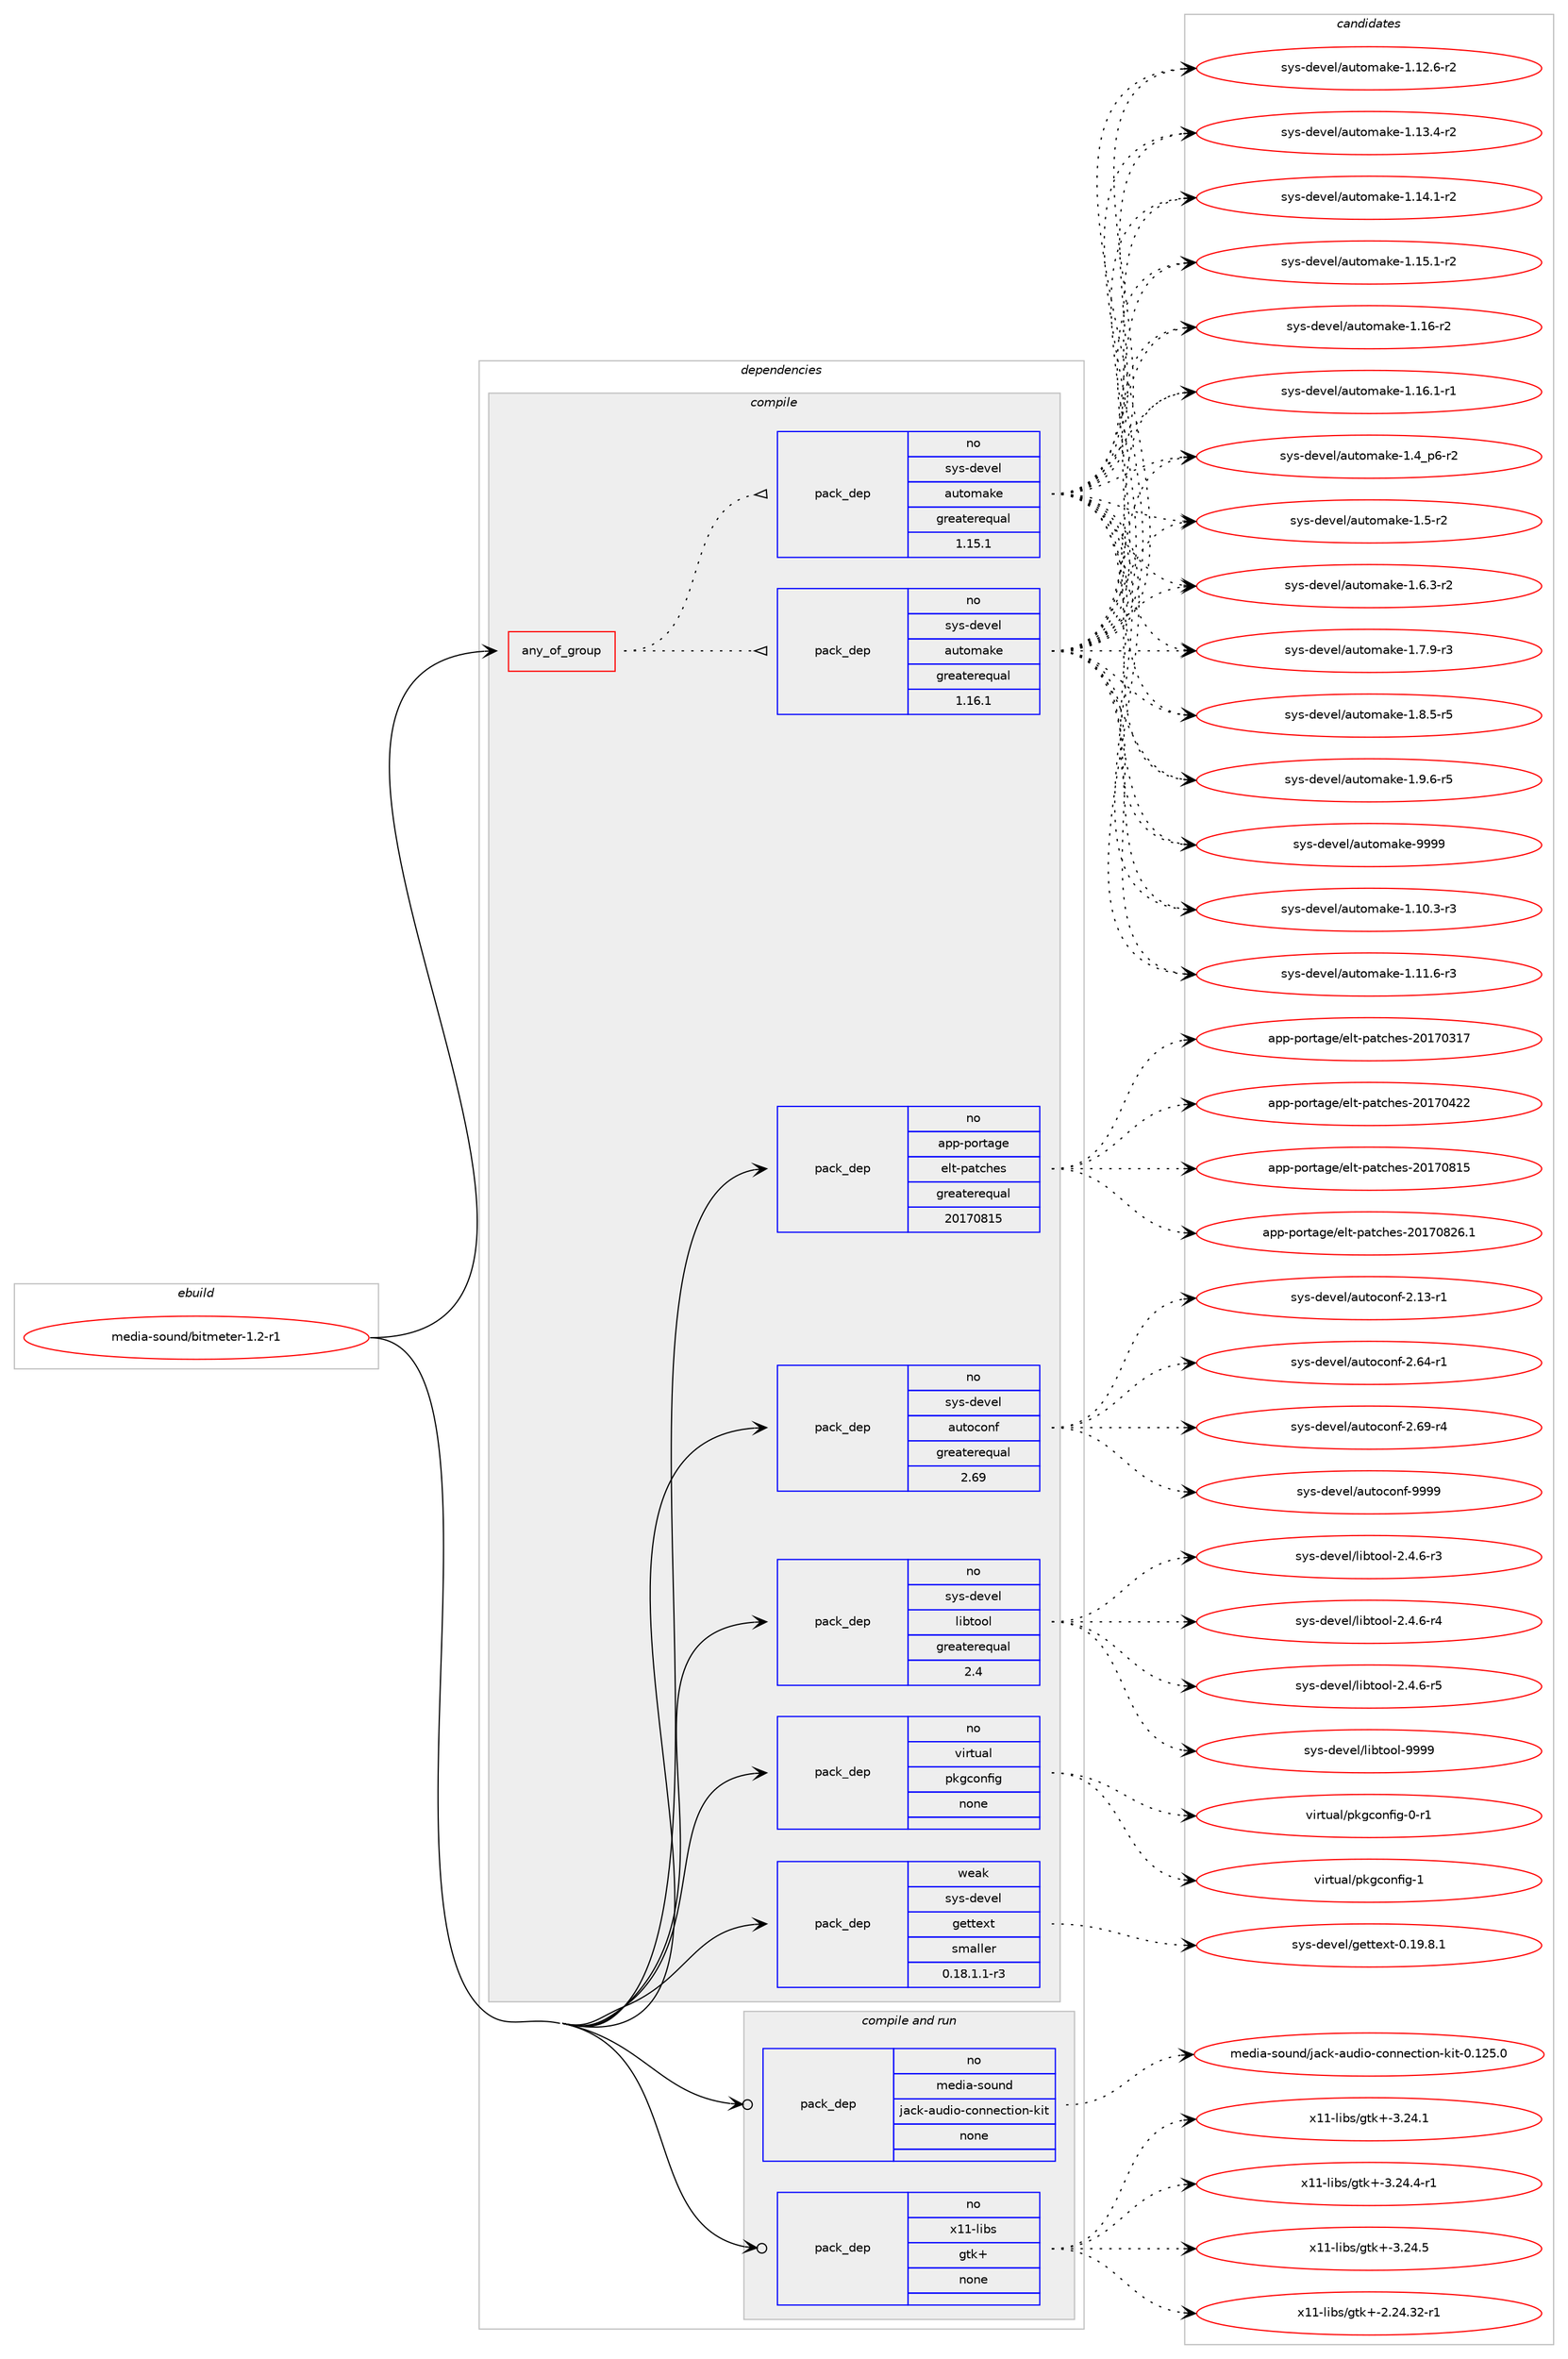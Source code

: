 digraph prolog {

# *************
# Graph options
# *************

newrank=true;
concentrate=true;
compound=true;
graph [rankdir=LR,fontname=Helvetica,fontsize=10,ranksep=1.5];#, ranksep=2.5, nodesep=0.2];
edge  [arrowhead=vee];
node  [fontname=Helvetica,fontsize=10];

# **********
# The ebuild
# **********

subgraph cluster_leftcol {
color=gray;
rank=same;
label=<<i>ebuild</i>>;
id [label="media-sound/bitmeter-1.2-r1", color=red, width=4, href="../media-sound/bitmeter-1.2-r1.svg"];
}

# ****************
# The dependencies
# ****************

subgraph cluster_midcol {
color=gray;
label=<<i>dependencies</i>>;
subgraph cluster_compile {
fillcolor="#eeeeee";
style=filled;
label=<<i>compile</i>>;
subgraph any25438 {
dependency1624812 [label=<<TABLE BORDER="0" CELLBORDER="1" CELLSPACING="0" CELLPADDING="4"><TR><TD CELLPADDING="10">any_of_group</TD></TR></TABLE>>, shape=none, color=red];subgraph pack1161715 {
dependency1624813 [label=<<TABLE BORDER="0" CELLBORDER="1" CELLSPACING="0" CELLPADDING="4" WIDTH="220"><TR><TD ROWSPAN="6" CELLPADDING="30">pack_dep</TD></TR><TR><TD WIDTH="110">no</TD></TR><TR><TD>sys-devel</TD></TR><TR><TD>automake</TD></TR><TR><TD>greaterequal</TD></TR><TR><TD>1.16.1</TD></TR></TABLE>>, shape=none, color=blue];
}
dependency1624812:e -> dependency1624813:w [weight=20,style="dotted",arrowhead="oinv"];
subgraph pack1161716 {
dependency1624814 [label=<<TABLE BORDER="0" CELLBORDER="1" CELLSPACING="0" CELLPADDING="4" WIDTH="220"><TR><TD ROWSPAN="6" CELLPADDING="30">pack_dep</TD></TR><TR><TD WIDTH="110">no</TD></TR><TR><TD>sys-devel</TD></TR><TR><TD>automake</TD></TR><TR><TD>greaterequal</TD></TR><TR><TD>1.15.1</TD></TR></TABLE>>, shape=none, color=blue];
}
dependency1624812:e -> dependency1624814:w [weight=20,style="dotted",arrowhead="oinv"];
}
id:e -> dependency1624812:w [weight=20,style="solid",arrowhead="vee"];
subgraph pack1161717 {
dependency1624815 [label=<<TABLE BORDER="0" CELLBORDER="1" CELLSPACING="0" CELLPADDING="4" WIDTH="220"><TR><TD ROWSPAN="6" CELLPADDING="30">pack_dep</TD></TR><TR><TD WIDTH="110">no</TD></TR><TR><TD>app-portage</TD></TR><TR><TD>elt-patches</TD></TR><TR><TD>greaterequal</TD></TR><TR><TD>20170815</TD></TR></TABLE>>, shape=none, color=blue];
}
id:e -> dependency1624815:w [weight=20,style="solid",arrowhead="vee"];
subgraph pack1161718 {
dependency1624816 [label=<<TABLE BORDER="0" CELLBORDER="1" CELLSPACING="0" CELLPADDING="4" WIDTH="220"><TR><TD ROWSPAN="6" CELLPADDING="30">pack_dep</TD></TR><TR><TD WIDTH="110">no</TD></TR><TR><TD>sys-devel</TD></TR><TR><TD>autoconf</TD></TR><TR><TD>greaterequal</TD></TR><TR><TD>2.69</TD></TR></TABLE>>, shape=none, color=blue];
}
id:e -> dependency1624816:w [weight=20,style="solid",arrowhead="vee"];
subgraph pack1161719 {
dependency1624817 [label=<<TABLE BORDER="0" CELLBORDER="1" CELLSPACING="0" CELLPADDING="4" WIDTH="220"><TR><TD ROWSPAN="6" CELLPADDING="30">pack_dep</TD></TR><TR><TD WIDTH="110">no</TD></TR><TR><TD>sys-devel</TD></TR><TR><TD>libtool</TD></TR><TR><TD>greaterequal</TD></TR><TR><TD>2.4</TD></TR></TABLE>>, shape=none, color=blue];
}
id:e -> dependency1624817:w [weight=20,style="solid",arrowhead="vee"];
subgraph pack1161720 {
dependency1624818 [label=<<TABLE BORDER="0" CELLBORDER="1" CELLSPACING="0" CELLPADDING="4" WIDTH="220"><TR><TD ROWSPAN="6" CELLPADDING="30">pack_dep</TD></TR><TR><TD WIDTH="110">no</TD></TR><TR><TD>virtual</TD></TR><TR><TD>pkgconfig</TD></TR><TR><TD>none</TD></TR><TR><TD></TD></TR></TABLE>>, shape=none, color=blue];
}
id:e -> dependency1624818:w [weight=20,style="solid",arrowhead="vee"];
subgraph pack1161721 {
dependency1624819 [label=<<TABLE BORDER="0" CELLBORDER="1" CELLSPACING="0" CELLPADDING="4" WIDTH="220"><TR><TD ROWSPAN="6" CELLPADDING="30">pack_dep</TD></TR><TR><TD WIDTH="110">weak</TD></TR><TR><TD>sys-devel</TD></TR><TR><TD>gettext</TD></TR><TR><TD>smaller</TD></TR><TR><TD>0.18.1.1-r3</TD></TR></TABLE>>, shape=none, color=blue];
}
id:e -> dependency1624819:w [weight=20,style="solid",arrowhead="vee"];
}
subgraph cluster_compileandrun {
fillcolor="#eeeeee";
style=filled;
label=<<i>compile and run</i>>;
subgraph pack1161722 {
dependency1624820 [label=<<TABLE BORDER="0" CELLBORDER="1" CELLSPACING="0" CELLPADDING="4" WIDTH="220"><TR><TD ROWSPAN="6" CELLPADDING="30">pack_dep</TD></TR><TR><TD WIDTH="110">no</TD></TR><TR><TD>media-sound</TD></TR><TR><TD>jack-audio-connection-kit</TD></TR><TR><TD>none</TD></TR><TR><TD></TD></TR></TABLE>>, shape=none, color=blue];
}
id:e -> dependency1624820:w [weight=20,style="solid",arrowhead="odotvee"];
subgraph pack1161723 {
dependency1624821 [label=<<TABLE BORDER="0" CELLBORDER="1" CELLSPACING="0" CELLPADDING="4" WIDTH="220"><TR><TD ROWSPAN="6" CELLPADDING="30">pack_dep</TD></TR><TR><TD WIDTH="110">no</TD></TR><TR><TD>x11-libs</TD></TR><TR><TD>gtk+</TD></TR><TR><TD>none</TD></TR><TR><TD></TD></TR></TABLE>>, shape=none, color=blue];
}
id:e -> dependency1624821:w [weight=20,style="solid",arrowhead="odotvee"];
}
subgraph cluster_run {
fillcolor="#eeeeee";
style=filled;
label=<<i>run</i>>;
}
}

# **************
# The candidates
# **************

subgraph cluster_choices {
rank=same;
color=gray;
label=<<i>candidates</i>>;

subgraph choice1161715 {
color=black;
nodesep=1;
choice11512111545100101118101108479711711611110997107101454946494846514511451 [label="sys-devel/automake-1.10.3-r3", color=red, width=4,href="../sys-devel/automake-1.10.3-r3.svg"];
choice11512111545100101118101108479711711611110997107101454946494946544511451 [label="sys-devel/automake-1.11.6-r3", color=red, width=4,href="../sys-devel/automake-1.11.6-r3.svg"];
choice11512111545100101118101108479711711611110997107101454946495046544511450 [label="sys-devel/automake-1.12.6-r2", color=red, width=4,href="../sys-devel/automake-1.12.6-r2.svg"];
choice11512111545100101118101108479711711611110997107101454946495146524511450 [label="sys-devel/automake-1.13.4-r2", color=red, width=4,href="../sys-devel/automake-1.13.4-r2.svg"];
choice11512111545100101118101108479711711611110997107101454946495246494511450 [label="sys-devel/automake-1.14.1-r2", color=red, width=4,href="../sys-devel/automake-1.14.1-r2.svg"];
choice11512111545100101118101108479711711611110997107101454946495346494511450 [label="sys-devel/automake-1.15.1-r2", color=red, width=4,href="../sys-devel/automake-1.15.1-r2.svg"];
choice1151211154510010111810110847971171161111099710710145494649544511450 [label="sys-devel/automake-1.16-r2", color=red, width=4,href="../sys-devel/automake-1.16-r2.svg"];
choice11512111545100101118101108479711711611110997107101454946495446494511449 [label="sys-devel/automake-1.16.1-r1", color=red, width=4,href="../sys-devel/automake-1.16.1-r1.svg"];
choice115121115451001011181011084797117116111109971071014549465295112544511450 [label="sys-devel/automake-1.4_p6-r2", color=red, width=4,href="../sys-devel/automake-1.4_p6-r2.svg"];
choice11512111545100101118101108479711711611110997107101454946534511450 [label="sys-devel/automake-1.5-r2", color=red, width=4,href="../sys-devel/automake-1.5-r2.svg"];
choice115121115451001011181011084797117116111109971071014549465446514511450 [label="sys-devel/automake-1.6.3-r2", color=red, width=4,href="../sys-devel/automake-1.6.3-r2.svg"];
choice115121115451001011181011084797117116111109971071014549465546574511451 [label="sys-devel/automake-1.7.9-r3", color=red, width=4,href="../sys-devel/automake-1.7.9-r3.svg"];
choice115121115451001011181011084797117116111109971071014549465646534511453 [label="sys-devel/automake-1.8.5-r5", color=red, width=4,href="../sys-devel/automake-1.8.5-r5.svg"];
choice115121115451001011181011084797117116111109971071014549465746544511453 [label="sys-devel/automake-1.9.6-r5", color=red, width=4,href="../sys-devel/automake-1.9.6-r5.svg"];
choice115121115451001011181011084797117116111109971071014557575757 [label="sys-devel/automake-9999", color=red, width=4,href="../sys-devel/automake-9999.svg"];
dependency1624813:e -> choice11512111545100101118101108479711711611110997107101454946494846514511451:w [style=dotted,weight="100"];
dependency1624813:e -> choice11512111545100101118101108479711711611110997107101454946494946544511451:w [style=dotted,weight="100"];
dependency1624813:e -> choice11512111545100101118101108479711711611110997107101454946495046544511450:w [style=dotted,weight="100"];
dependency1624813:e -> choice11512111545100101118101108479711711611110997107101454946495146524511450:w [style=dotted,weight="100"];
dependency1624813:e -> choice11512111545100101118101108479711711611110997107101454946495246494511450:w [style=dotted,weight="100"];
dependency1624813:e -> choice11512111545100101118101108479711711611110997107101454946495346494511450:w [style=dotted,weight="100"];
dependency1624813:e -> choice1151211154510010111810110847971171161111099710710145494649544511450:w [style=dotted,weight="100"];
dependency1624813:e -> choice11512111545100101118101108479711711611110997107101454946495446494511449:w [style=dotted,weight="100"];
dependency1624813:e -> choice115121115451001011181011084797117116111109971071014549465295112544511450:w [style=dotted,weight="100"];
dependency1624813:e -> choice11512111545100101118101108479711711611110997107101454946534511450:w [style=dotted,weight="100"];
dependency1624813:e -> choice115121115451001011181011084797117116111109971071014549465446514511450:w [style=dotted,weight="100"];
dependency1624813:e -> choice115121115451001011181011084797117116111109971071014549465546574511451:w [style=dotted,weight="100"];
dependency1624813:e -> choice115121115451001011181011084797117116111109971071014549465646534511453:w [style=dotted,weight="100"];
dependency1624813:e -> choice115121115451001011181011084797117116111109971071014549465746544511453:w [style=dotted,weight="100"];
dependency1624813:e -> choice115121115451001011181011084797117116111109971071014557575757:w [style=dotted,weight="100"];
}
subgraph choice1161716 {
color=black;
nodesep=1;
choice11512111545100101118101108479711711611110997107101454946494846514511451 [label="sys-devel/automake-1.10.3-r3", color=red, width=4,href="../sys-devel/automake-1.10.3-r3.svg"];
choice11512111545100101118101108479711711611110997107101454946494946544511451 [label="sys-devel/automake-1.11.6-r3", color=red, width=4,href="../sys-devel/automake-1.11.6-r3.svg"];
choice11512111545100101118101108479711711611110997107101454946495046544511450 [label="sys-devel/automake-1.12.6-r2", color=red, width=4,href="../sys-devel/automake-1.12.6-r2.svg"];
choice11512111545100101118101108479711711611110997107101454946495146524511450 [label="sys-devel/automake-1.13.4-r2", color=red, width=4,href="../sys-devel/automake-1.13.4-r2.svg"];
choice11512111545100101118101108479711711611110997107101454946495246494511450 [label="sys-devel/automake-1.14.1-r2", color=red, width=4,href="../sys-devel/automake-1.14.1-r2.svg"];
choice11512111545100101118101108479711711611110997107101454946495346494511450 [label="sys-devel/automake-1.15.1-r2", color=red, width=4,href="../sys-devel/automake-1.15.1-r2.svg"];
choice1151211154510010111810110847971171161111099710710145494649544511450 [label="sys-devel/automake-1.16-r2", color=red, width=4,href="../sys-devel/automake-1.16-r2.svg"];
choice11512111545100101118101108479711711611110997107101454946495446494511449 [label="sys-devel/automake-1.16.1-r1", color=red, width=4,href="../sys-devel/automake-1.16.1-r1.svg"];
choice115121115451001011181011084797117116111109971071014549465295112544511450 [label="sys-devel/automake-1.4_p6-r2", color=red, width=4,href="../sys-devel/automake-1.4_p6-r2.svg"];
choice11512111545100101118101108479711711611110997107101454946534511450 [label="sys-devel/automake-1.5-r2", color=red, width=4,href="../sys-devel/automake-1.5-r2.svg"];
choice115121115451001011181011084797117116111109971071014549465446514511450 [label="sys-devel/automake-1.6.3-r2", color=red, width=4,href="../sys-devel/automake-1.6.3-r2.svg"];
choice115121115451001011181011084797117116111109971071014549465546574511451 [label="sys-devel/automake-1.7.9-r3", color=red, width=4,href="../sys-devel/automake-1.7.9-r3.svg"];
choice115121115451001011181011084797117116111109971071014549465646534511453 [label="sys-devel/automake-1.8.5-r5", color=red, width=4,href="../sys-devel/automake-1.8.5-r5.svg"];
choice115121115451001011181011084797117116111109971071014549465746544511453 [label="sys-devel/automake-1.9.6-r5", color=red, width=4,href="../sys-devel/automake-1.9.6-r5.svg"];
choice115121115451001011181011084797117116111109971071014557575757 [label="sys-devel/automake-9999", color=red, width=4,href="../sys-devel/automake-9999.svg"];
dependency1624814:e -> choice11512111545100101118101108479711711611110997107101454946494846514511451:w [style=dotted,weight="100"];
dependency1624814:e -> choice11512111545100101118101108479711711611110997107101454946494946544511451:w [style=dotted,weight="100"];
dependency1624814:e -> choice11512111545100101118101108479711711611110997107101454946495046544511450:w [style=dotted,weight="100"];
dependency1624814:e -> choice11512111545100101118101108479711711611110997107101454946495146524511450:w [style=dotted,weight="100"];
dependency1624814:e -> choice11512111545100101118101108479711711611110997107101454946495246494511450:w [style=dotted,weight="100"];
dependency1624814:e -> choice11512111545100101118101108479711711611110997107101454946495346494511450:w [style=dotted,weight="100"];
dependency1624814:e -> choice1151211154510010111810110847971171161111099710710145494649544511450:w [style=dotted,weight="100"];
dependency1624814:e -> choice11512111545100101118101108479711711611110997107101454946495446494511449:w [style=dotted,weight="100"];
dependency1624814:e -> choice115121115451001011181011084797117116111109971071014549465295112544511450:w [style=dotted,weight="100"];
dependency1624814:e -> choice11512111545100101118101108479711711611110997107101454946534511450:w [style=dotted,weight="100"];
dependency1624814:e -> choice115121115451001011181011084797117116111109971071014549465446514511450:w [style=dotted,weight="100"];
dependency1624814:e -> choice115121115451001011181011084797117116111109971071014549465546574511451:w [style=dotted,weight="100"];
dependency1624814:e -> choice115121115451001011181011084797117116111109971071014549465646534511453:w [style=dotted,weight="100"];
dependency1624814:e -> choice115121115451001011181011084797117116111109971071014549465746544511453:w [style=dotted,weight="100"];
dependency1624814:e -> choice115121115451001011181011084797117116111109971071014557575757:w [style=dotted,weight="100"];
}
subgraph choice1161717 {
color=black;
nodesep=1;
choice97112112451121111141169710310147101108116451129711699104101115455048495548514955 [label="app-portage/elt-patches-20170317", color=red, width=4,href="../app-portage/elt-patches-20170317.svg"];
choice97112112451121111141169710310147101108116451129711699104101115455048495548525050 [label="app-portage/elt-patches-20170422", color=red, width=4,href="../app-portage/elt-patches-20170422.svg"];
choice97112112451121111141169710310147101108116451129711699104101115455048495548564953 [label="app-portage/elt-patches-20170815", color=red, width=4,href="../app-portage/elt-patches-20170815.svg"];
choice971121124511211111411697103101471011081164511297116991041011154550484955485650544649 [label="app-portage/elt-patches-20170826.1", color=red, width=4,href="../app-portage/elt-patches-20170826.1.svg"];
dependency1624815:e -> choice97112112451121111141169710310147101108116451129711699104101115455048495548514955:w [style=dotted,weight="100"];
dependency1624815:e -> choice97112112451121111141169710310147101108116451129711699104101115455048495548525050:w [style=dotted,weight="100"];
dependency1624815:e -> choice97112112451121111141169710310147101108116451129711699104101115455048495548564953:w [style=dotted,weight="100"];
dependency1624815:e -> choice971121124511211111411697103101471011081164511297116991041011154550484955485650544649:w [style=dotted,weight="100"];
}
subgraph choice1161718 {
color=black;
nodesep=1;
choice1151211154510010111810110847971171161119911111010245504649514511449 [label="sys-devel/autoconf-2.13-r1", color=red, width=4,href="../sys-devel/autoconf-2.13-r1.svg"];
choice1151211154510010111810110847971171161119911111010245504654524511449 [label="sys-devel/autoconf-2.64-r1", color=red, width=4,href="../sys-devel/autoconf-2.64-r1.svg"];
choice1151211154510010111810110847971171161119911111010245504654574511452 [label="sys-devel/autoconf-2.69-r4", color=red, width=4,href="../sys-devel/autoconf-2.69-r4.svg"];
choice115121115451001011181011084797117116111991111101024557575757 [label="sys-devel/autoconf-9999", color=red, width=4,href="../sys-devel/autoconf-9999.svg"];
dependency1624816:e -> choice1151211154510010111810110847971171161119911111010245504649514511449:w [style=dotted,weight="100"];
dependency1624816:e -> choice1151211154510010111810110847971171161119911111010245504654524511449:w [style=dotted,weight="100"];
dependency1624816:e -> choice1151211154510010111810110847971171161119911111010245504654574511452:w [style=dotted,weight="100"];
dependency1624816:e -> choice115121115451001011181011084797117116111991111101024557575757:w [style=dotted,weight="100"];
}
subgraph choice1161719 {
color=black;
nodesep=1;
choice1151211154510010111810110847108105981161111111084550465246544511451 [label="sys-devel/libtool-2.4.6-r3", color=red, width=4,href="../sys-devel/libtool-2.4.6-r3.svg"];
choice1151211154510010111810110847108105981161111111084550465246544511452 [label="sys-devel/libtool-2.4.6-r4", color=red, width=4,href="../sys-devel/libtool-2.4.6-r4.svg"];
choice1151211154510010111810110847108105981161111111084550465246544511453 [label="sys-devel/libtool-2.4.6-r5", color=red, width=4,href="../sys-devel/libtool-2.4.6-r5.svg"];
choice1151211154510010111810110847108105981161111111084557575757 [label="sys-devel/libtool-9999", color=red, width=4,href="../sys-devel/libtool-9999.svg"];
dependency1624817:e -> choice1151211154510010111810110847108105981161111111084550465246544511451:w [style=dotted,weight="100"];
dependency1624817:e -> choice1151211154510010111810110847108105981161111111084550465246544511452:w [style=dotted,weight="100"];
dependency1624817:e -> choice1151211154510010111810110847108105981161111111084550465246544511453:w [style=dotted,weight="100"];
dependency1624817:e -> choice1151211154510010111810110847108105981161111111084557575757:w [style=dotted,weight="100"];
}
subgraph choice1161720 {
color=black;
nodesep=1;
choice11810511411611797108471121071039911111010210510345484511449 [label="virtual/pkgconfig-0-r1", color=red, width=4,href="../virtual/pkgconfig-0-r1.svg"];
choice1181051141161179710847112107103991111101021051034549 [label="virtual/pkgconfig-1", color=red, width=4,href="../virtual/pkgconfig-1.svg"];
dependency1624818:e -> choice11810511411611797108471121071039911111010210510345484511449:w [style=dotted,weight="100"];
dependency1624818:e -> choice1181051141161179710847112107103991111101021051034549:w [style=dotted,weight="100"];
}
subgraph choice1161721 {
color=black;
nodesep=1;
choice1151211154510010111810110847103101116116101120116454846495746564649 [label="sys-devel/gettext-0.19.8.1", color=red, width=4,href="../sys-devel/gettext-0.19.8.1.svg"];
dependency1624819:e -> choice1151211154510010111810110847103101116116101120116454846495746564649:w [style=dotted,weight="100"];
}
subgraph choice1161722 {
color=black;
nodesep=1;
choice10910110010597451151111171101004710697991074597117100105111459911111011010199116105111110451071051164548464950534648 [label="media-sound/jack-audio-connection-kit-0.125.0", color=red, width=4,href="../media-sound/jack-audio-connection-kit-0.125.0.svg"];
dependency1624820:e -> choice10910110010597451151111171101004710697991074597117100105111459911111011010199116105111110451071051164548464950534648:w [style=dotted,weight="100"];
}
subgraph choice1161723 {
color=black;
nodesep=1;
choice12049494510810598115471031161074345504650524651504511449 [label="x11-libs/gtk+-2.24.32-r1", color=red, width=4,href="../x11-libs/gtk+-2.24.32-r1.svg"];
choice12049494510810598115471031161074345514650524649 [label="x11-libs/gtk+-3.24.1", color=red, width=4,href="../x11-libs/gtk+-3.24.1.svg"];
choice120494945108105981154710311610743455146505246524511449 [label="x11-libs/gtk+-3.24.4-r1", color=red, width=4,href="../x11-libs/gtk+-3.24.4-r1.svg"];
choice12049494510810598115471031161074345514650524653 [label="x11-libs/gtk+-3.24.5", color=red, width=4,href="../x11-libs/gtk+-3.24.5.svg"];
dependency1624821:e -> choice12049494510810598115471031161074345504650524651504511449:w [style=dotted,weight="100"];
dependency1624821:e -> choice12049494510810598115471031161074345514650524649:w [style=dotted,weight="100"];
dependency1624821:e -> choice120494945108105981154710311610743455146505246524511449:w [style=dotted,weight="100"];
dependency1624821:e -> choice12049494510810598115471031161074345514650524653:w [style=dotted,weight="100"];
}
}

}
